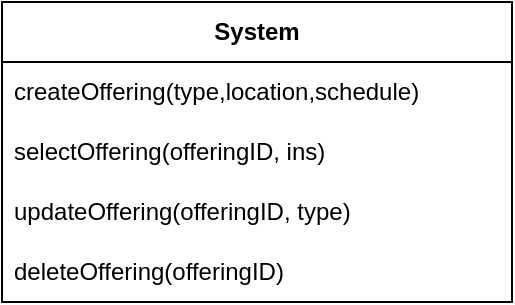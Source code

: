 <mxfile version="24.7.17">
  <diagram name="Page-1" id="AdLH70o8GEi7gJXD6ynl">
    <mxGraphModel dx="1434" dy="844" grid="1" gridSize="10" guides="1" tooltips="1" connect="1" arrows="1" fold="1" page="1" pageScale="1" pageWidth="850" pageHeight="1100" math="0" shadow="0">
      <root>
        <mxCell id="0" />
        <mxCell id="1" parent="0" />
        <mxCell id="eb9tQTCBHuv9pT4JlFIa-2" value="&lt;b&gt;System&lt;/b&gt;" style="swimlane;fontStyle=0;childLayout=stackLayout;horizontal=1;startSize=30;horizontalStack=0;resizeParent=1;resizeParentMax=0;resizeLast=0;collapsible=1;marginBottom=0;whiteSpace=wrap;html=1;" vertex="1" parent="1">
          <mxGeometry x="290" y="130" width="255" height="150" as="geometry" />
        </mxCell>
        <mxCell id="eb9tQTCBHuv9pT4JlFIa-4" value="&lt;span style=&quot;text-align: center; text-wrap: nowrap;&quot;&gt;createOffering(type,location,schedule)&lt;/span&gt;" style="text;strokeColor=none;fillColor=none;align=left;verticalAlign=middle;spacingLeft=4;spacingRight=4;overflow=hidden;points=[[0,0.5],[1,0.5]];portConstraint=eastwest;rotatable=0;whiteSpace=wrap;html=1;" vertex="1" parent="eb9tQTCBHuv9pT4JlFIa-2">
          <mxGeometry y="30" width="255" height="30" as="geometry" />
        </mxCell>
        <mxCell id="eb9tQTCBHuv9pT4JlFIa-3" value="&lt;span style=&quot;text-align: center; text-wrap: nowrap;&quot;&gt;selectOffering(offeringID, ins)&lt;/span&gt;" style="text;strokeColor=none;fillColor=none;align=left;verticalAlign=middle;spacingLeft=4;spacingRight=4;overflow=hidden;points=[[0,0.5],[1,0.5]];portConstraint=eastwest;rotatable=0;whiteSpace=wrap;html=1;" vertex="1" parent="eb9tQTCBHuv9pT4JlFIa-2">
          <mxGeometry y="60" width="255" height="30" as="geometry" />
        </mxCell>
        <mxCell id="eb9tQTCBHuv9pT4JlFIa-7" value="&lt;span style=&quot;text-align: center; text-wrap: nowrap;&quot;&gt;updateOffering(offeringID, type)&lt;/span&gt;" style="text;strokeColor=none;fillColor=none;align=left;verticalAlign=middle;spacingLeft=4;spacingRight=4;overflow=hidden;points=[[0,0.5],[1,0.5]];portConstraint=eastwest;rotatable=0;whiteSpace=wrap;html=1;" vertex="1" parent="eb9tQTCBHuv9pT4JlFIa-2">
          <mxGeometry y="90" width="255" height="30" as="geometry" />
        </mxCell>
        <mxCell id="eb9tQTCBHuv9pT4JlFIa-6" value="&lt;span style=&quot;text-align: center; text-wrap: nowrap;&quot;&gt;deleteOffering(offeringID)&lt;/span&gt;" style="text;strokeColor=none;fillColor=none;align=left;verticalAlign=middle;spacingLeft=4;spacingRight=4;overflow=hidden;points=[[0,0.5],[1,0.5]];portConstraint=eastwest;rotatable=0;whiteSpace=wrap;html=1;" vertex="1" parent="eb9tQTCBHuv9pT4JlFIa-2">
          <mxGeometry y="120" width="255" height="30" as="geometry" />
        </mxCell>
      </root>
    </mxGraphModel>
  </diagram>
</mxfile>
